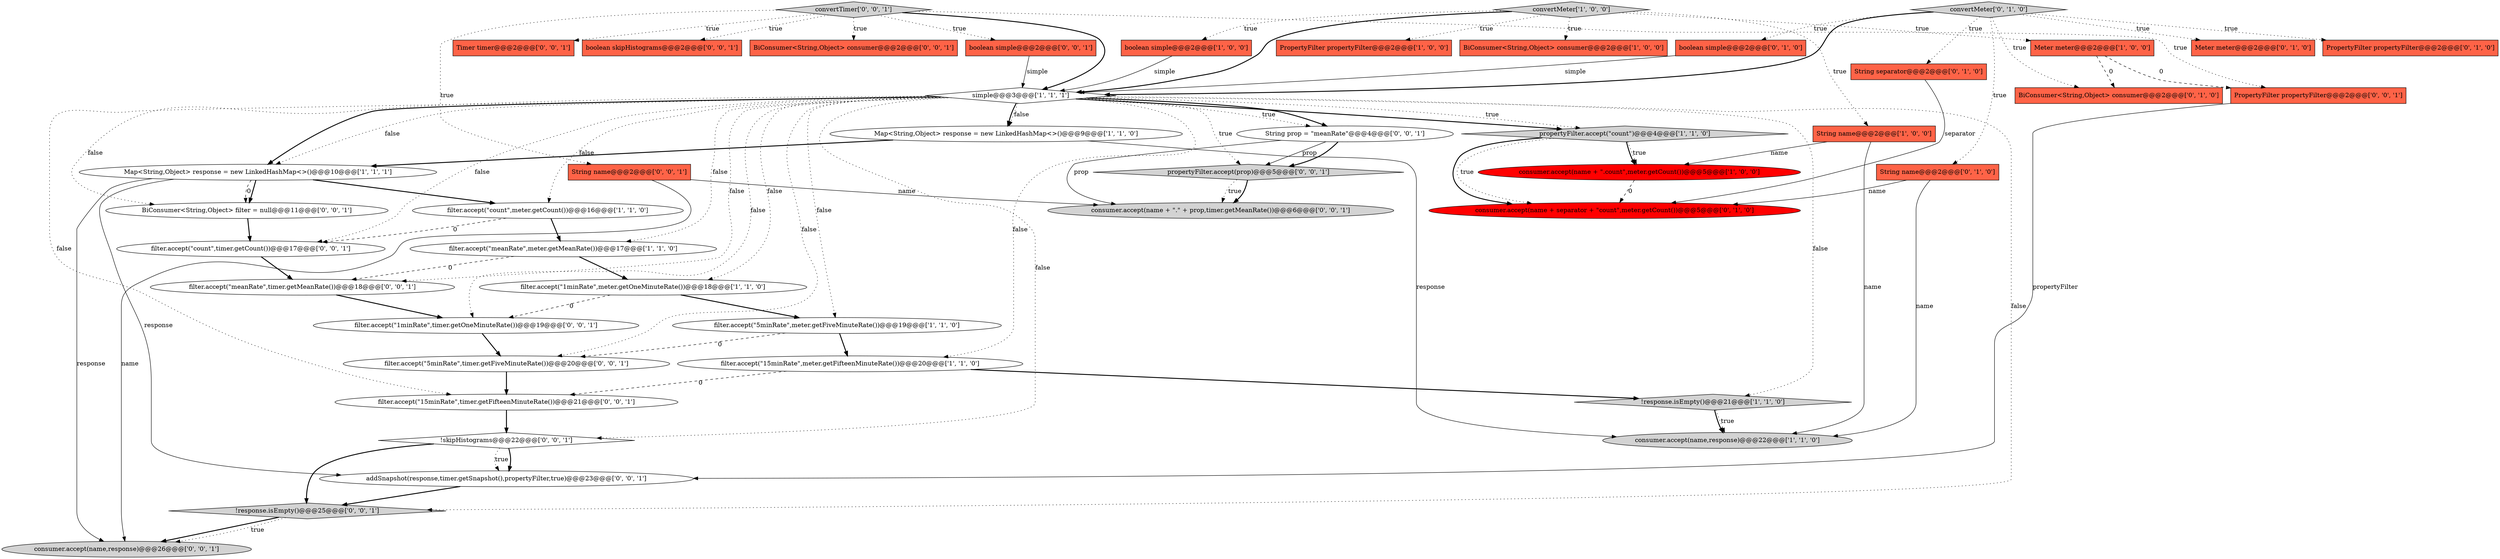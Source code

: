 digraph {
43 [style = filled, label = "PropertyFilter propertyFilter@@@2@@@['0', '0', '1']", fillcolor = tomato, shape = box image = "AAA0AAABBB3BBB"];
45 [style = filled, label = "consumer.accept(name + \".\" + prop,timer.getMeanRate())@@@6@@@['0', '0', '1']", fillcolor = lightgray, shape = ellipse image = "AAA0AAABBB3BBB"];
16 [style = filled, label = "filter.accept(\"count\",meter.getCount())@@@16@@@['1', '1', '0']", fillcolor = white, shape = ellipse image = "AAA0AAABBB1BBB"];
44 [style = filled, label = "filter.accept(\"5minRate\",timer.getFiveMinuteRate())@@@20@@@['0', '0', '1']", fillcolor = white, shape = ellipse image = "AAA0AAABBB3BBB"];
39 [style = filled, label = "!response.isEmpty()@@@25@@@['0', '0', '1']", fillcolor = lightgray, shape = diamond image = "AAA0AAABBB3BBB"];
14 [style = filled, label = "Meter meter@@@2@@@['1', '0', '0']", fillcolor = tomato, shape = box image = "AAA1AAABBB1BBB"];
15 [style = filled, label = "simple@@@3@@@['1', '1', '1']", fillcolor = white, shape = diamond image = "AAA0AAABBB1BBB"];
19 [style = filled, label = "String name@@@2@@@['0', '1', '0']", fillcolor = tomato, shape = box image = "AAA0AAABBB2BBB"];
41 [style = filled, label = "addSnapshot(response,timer.getSnapshot(),propertyFilter,true)@@@23@@@['0', '0', '1']", fillcolor = white, shape = ellipse image = "AAA0AAABBB3BBB"];
7 [style = filled, label = "filter.accept(\"meanRate\",meter.getMeanRate())@@@17@@@['1', '1', '0']", fillcolor = white, shape = ellipse image = "AAA0AAABBB1BBB"];
25 [style = filled, label = "BiConsumer<String,Object> consumer@@@2@@@['0', '1', '0']", fillcolor = tomato, shape = box image = "AAA1AAABBB2BBB"];
32 [style = filled, label = "String prop = \"meanRate\"@@@4@@@['0', '0', '1']", fillcolor = white, shape = ellipse image = "AAA0AAABBB3BBB"];
4 [style = filled, label = "propertyFilter.accept(\"count\")@@@4@@@['1', '1', '0']", fillcolor = lightgray, shape = diamond image = "AAA0AAABBB1BBB"];
8 [style = filled, label = "convertMeter['1', '0', '0']", fillcolor = lightgray, shape = diamond image = "AAA0AAABBB1BBB"];
17 [style = filled, label = "filter.accept(\"5minRate\",meter.getFiveMinuteRate())@@@19@@@['1', '1', '0']", fillcolor = white, shape = ellipse image = "AAA0AAABBB1BBB"];
1 [style = filled, label = "String name@@@2@@@['1', '0', '0']", fillcolor = tomato, shape = box image = "AAA0AAABBB1BBB"];
10 [style = filled, label = "PropertyFilter propertyFilter@@@2@@@['1', '0', '0']", fillcolor = tomato, shape = box image = "AAA0AAABBB1BBB"];
33 [style = filled, label = "filter.accept(\"meanRate\",timer.getMeanRate())@@@18@@@['0', '0', '1']", fillcolor = white, shape = ellipse image = "AAA0AAABBB3BBB"];
38 [style = filled, label = "Timer timer@@@2@@@['0', '0', '1']", fillcolor = tomato, shape = box image = "AAA0AAABBB3BBB"];
22 [style = filled, label = "PropertyFilter propertyFilter@@@2@@@['0', '1', '0']", fillcolor = tomato, shape = box image = "AAA0AAABBB2BBB"];
9 [style = filled, label = "!response.isEmpty()@@@21@@@['1', '1', '0']", fillcolor = lightgray, shape = diamond image = "AAA0AAABBB1BBB"];
12 [style = filled, label = "Map<String,Object> response = new LinkedHashMap<>()@@@9@@@['1', '1', '0']", fillcolor = white, shape = ellipse image = "AAA0AAABBB1BBB"];
29 [style = filled, label = "convertTimer['0', '0', '1']", fillcolor = lightgray, shape = diamond image = "AAA0AAABBB3BBB"];
21 [style = filled, label = "String separator@@@2@@@['0', '1', '0']", fillcolor = tomato, shape = box image = "AAA0AAABBB2BBB"];
36 [style = filled, label = "filter.accept(\"count\",timer.getCount())@@@17@@@['0', '0', '1']", fillcolor = white, shape = ellipse image = "AAA0AAABBB3BBB"];
30 [style = filled, label = "BiConsumer<String,Object> filter = null@@@11@@@['0', '0', '1']", fillcolor = white, shape = ellipse image = "AAA0AAABBB3BBB"];
28 [style = filled, label = "filter.accept(\"15minRate\",timer.getFifteenMinuteRate())@@@21@@@['0', '0', '1']", fillcolor = white, shape = ellipse image = "AAA0AAABBB3BBB"];
37 [style = filled, label = "consumer.accept(name,response)@@@26@@@['0', '0', '1']", fillcolor = lightgray, shape = ellipse image = "AAA0AAABBB3BBB"];
18 [style = filled, label = "boolean simple@@@2@@@['0', '1', '0']", fillcolor = tomato, shape = box image = "AAA0AAABBB2BBB"];
40 [style = filled, label = "filter.accept(\"1minRate\",timer.getOneMinuteRate())@@@19@@@['0', '0', '1']", fillcolor = white, shape = ellipse image = "AAA0AAABBB3BBB"];
26 [style = filled, label = "propertyFilter.accept(prop)@@@5@@@['0', '0', '1']", fillcolor = lightgray, shape = diamond image = "AAA0AAABBB3BBB"];
34 [style = filled, label = "!skipHistograms@@@22@@@['0', '0', '1']", fillcolor = white, shape = diamond image = "AAA0AAABBB3BBB"];
2 [style = filled, label = "consumer.accept(name,response)@@@22@@@['1', '1', '0']", fillcolor = lightgray, shape = ellipse image = "AAA0AAABBB1BBB"];
23 [style = filled, label = "consumer.accept(name + separator + \"count\",meter.getCount())@@@5@@@['0', '1', '0']", fillcolor = red, shape = ellipse image = "AAA1AAABBB2BBB"];
3 [style = filled, label = "BiConsumer<String,Object> consumer@@@2@@@['1', '0', '0']", fillcolor = tomato, shape = box image = "AAA0AAABBB1BBB"];
31 [style = filled, label = "boolean simple@@@2@@@['0', '0', '1']", fillcolor = tomato, shape = box image = "AAA0AAABBB3BBB"];
11 [style = filled, label = "boolean simple@@@2@@@['1', '0', '0']", fillcolor = tomato, shape = box image = "AAA0AAABBB1BBB"];
35 [style = filled, label = "boolean skipHistograms@@@2@@@['0', '0', '1']", fillcolor = tomato, shape = box image = "AAA0AAABBB3BBB"];
13 [style = filled, label = "Map<String,Object> response = new LinkedHashMap<>()@@@10@@@['1', '1', '1']", fillcolor = white, shape = ellipse image = "AAA0AAABBB1BBB"];
5 [style = filled, label = "filter.accept(\"1minRate\",meter.getOneMinuteRate())@@@18@@@['1', '1', '0']", fillcolor = white, shape = ellipse image = "AAA0AAABBB1BBB"];
6 [style = filled, label = "filter.accept(\"15minRate\",meter.getFifteenMinuteRate())@@@20@@@['1', '1', '0']", fillcolor = white, shape = ellipse image = "AAA0AAABBB1BBB"];
0 [style = filled, label = "consumer.accept(name + \".count\",meter.getCount())@@@5@@@['1', '0', '0']", fillcolor = red, shape = ellipse image = "AAA1AAABBB1BBB"];
20 [style = filled, label = "convertMeter['0', '1', '0']", fillcolor = lightgray, shape = diamond image = "AAA0AAABBB2BBB"];
24 [style = filled, label = "Meter meter@@@2@@@['0', '1', '0']", fillcolor = tomato, shape = box image = "AAA0AAABBB2BBB"];
42 [style = filled, label = "String name@@@2@@@['0', '0', '1']", fillcolor = tomato, shape = box image = "AAA0AAABBB3BBB"];
27 [style = filled, label = "BiConsumer<String,Object> consumer@@@2@@@['0', '0', '1']", fillcolor = tomato, shape = box image = "AAA0AAABBB3BBB"];
29->43 [style = dotted, label="true"];
29->15 [style = bold, label=""];
1->0 [style = solid, label="name"];
26->45 [style = dotted, label="true"];
14->25 [style = dashed, label="0"];
16->7 [style = bold, label=""];
15->6 [style = dotted, label="false"];
30->36 [style = bold, label=""];
5->40 [style = dashed, label="0"];
36->33 [style = bold, label=""];
15->39 [style = dotted, label="false"];
19->23 [style = solid, label="name"];
19->2 [style = solid, label="name"];
13->37 [style = solid, label="response"];
15->17 [style = dotted, label="false"];
20->18 [style = dotted, label="true"];
15->7 [style = dotted, label="false"];
20->15 [style = bold, label=""];
21->23 [style = solid, label="separator"];
15->26 [style = dotted, label="true"];
32->26 [style = solid, label="prop"];
15->13 [style = bold, label=""];
15->44 [style = dotted, label="false"];
20->24 [style = dotted, label="true"];
9->2 [style = bold, label=""];
0->23 [style = dashed, label="0"];
4->23 [style = dotted, label="true"];
4->0 [style = dotted, label="true"];
42->45 [style = solid, label="name"];
15->40 [style = dotted, label="false"];
5->17 [style = bold, label=""];
32->26 [style = bold, label=""];
13->16 [style = bold, label=""];
4->0 [style = bold, label=""];
7->5 [style = bold, label=""];
15->28 [style = dotted, label="false"];
12->2 [style = solid, label="response"];
8->14 [style = dotted, label="true"];
15->12 [style = dotted, label="false"];
15->12 [style = bold, label=""];
20->22 [style = dotted, label="true"];
4->23 [style = bold, label=""];
15->33 [style = dotted, label="false"];
39->37 [style = bold, label=""];
20->25 [style = dotted, label="true"];
8->15 [style = bold, label=""];
15->9 [style = dotted, label="false"];
15->30 [style = dotted, label="false"];
17->6 [style = bold, label=""];
1->2 [style = solid, label="name"];
15->16 [style = dotted, label="false"];
43->41 [style = solid, label="propertyFilter"];
15->5 [style = dotted, label="false"];
8->3 [style = dotted, label="true"];
15->32 [style = dotted, label="true"];
32->45 [style = solid, label="prop"];
12->13 [style = bold, label=""];
6->28 [style = dashed, label="0"];
39->37 [style = dotted, label="true"];
34->39 [style = bold, label=""];
16->36 [style = dashed, label="0"];
8->11 [style = dotted, label="true"];
20->19 [style = dotted, label="true"];
15->36 [style = dotted, label="false"];
40->44 [style = bold, label=""];
28->34 [style = bold, label=""];
29->27 [style = dotted, label="true"];
29->38 [style = dotted, label="true"];
11->15 [style = solid, label="simple"];
34->41 [style = bold, label=""];
20->21 [style = dotted, label="true"];
13->30 [style = bold, label=""];
8->10 [style = dotted, label="true"];
15->34 [style = dotted, label="false"];
15->4 [style = dotted, label="true"];
8->1 [style = dotted, label="true"];
18->15 [style = solid, label="simple"];
14->43 [style = dashed, label="0"];
17->44 [style = dashed, label="0"];
33->40 [style = bold, label=""];
9->2 [style = dotted, label="true"];
34->41 [style = dotted, label="true"];
44->28 [style = bold, label=""];
15->4 [style = bold, label=""];
29->42 [style = dotted, label="true"];
15->13 [style = dotted, label="false"];
26->45 [style = bold, label=""];
7->33 [style = dashed, label="0"];
6->9 [style = bold, label=""];
41->39 [style = bold, label=""];
13->41 [style = solid, label="response"];
15->32 [style = bold, label=""];
31->15 [style = solid, label="simple"];
13->30 [style = dashed, label="0"];
29->35 [style = dotted, label="true"];
42->37 [style = solid, label="name"];
29->31 [style = dotted, label="true"];
}
